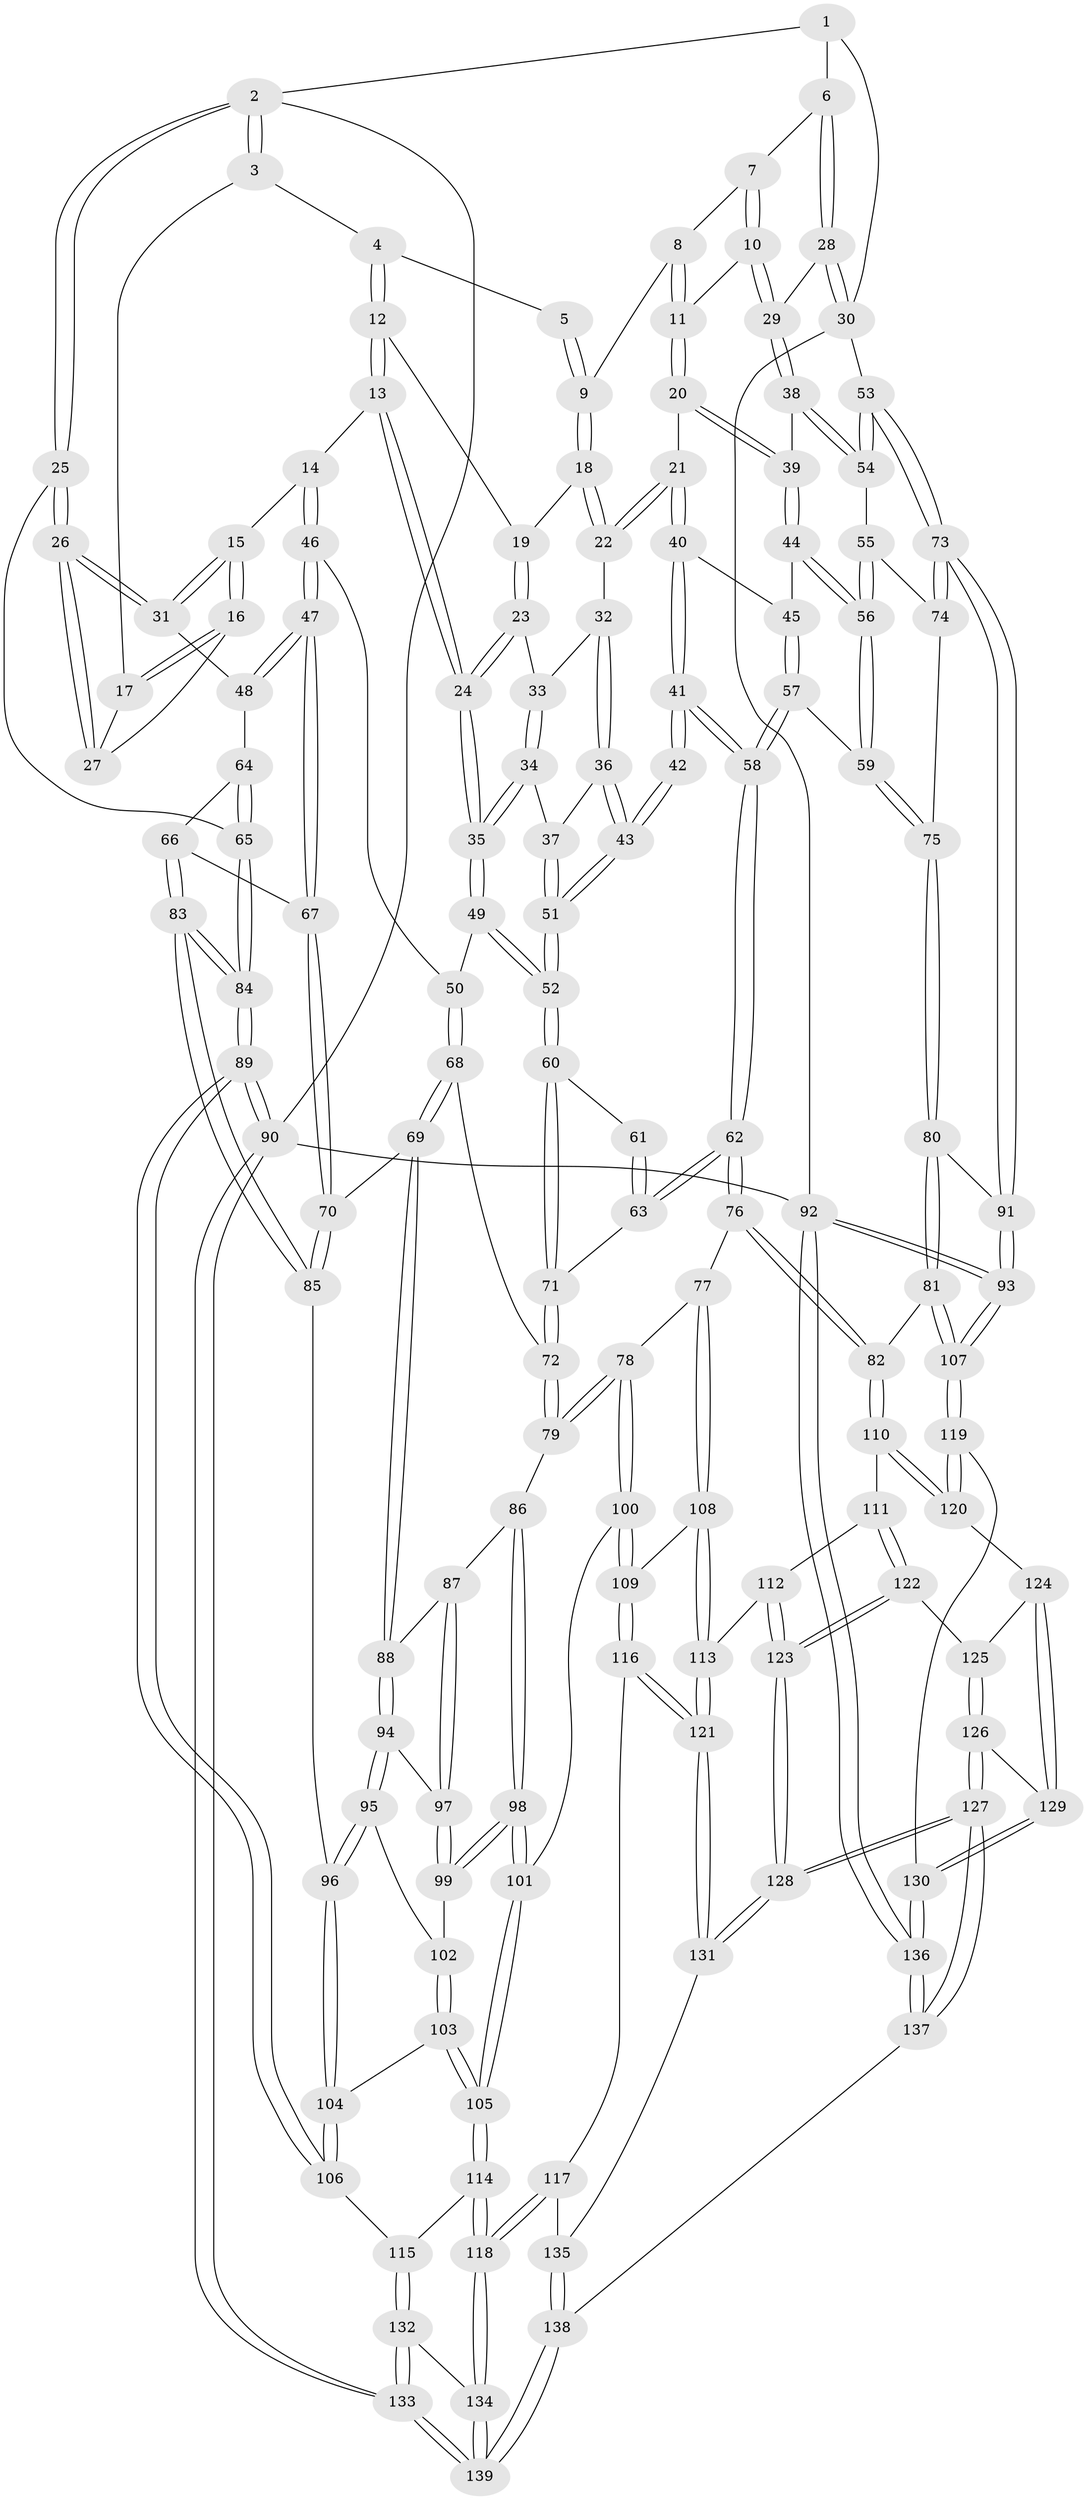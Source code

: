 // coarse degree distribution, {5: 0.42028985507246375, 3: 0.08695652173913043, 4: 0.2898550724637681, 2: 0.043478260869565216, 7: 0.043478260869565216, 6: 0.08695652173913043, 8: 0.028985507246376812}
// Generated by graph-tools (version 1.1) at 2025/06/03/04/25 22:06:19]
// undirected, 139 vertices, 344 edges
graph export_dot {
graph [start="1"]
  node [color=gray90,style=filled];
  1 [pos="+0.9315883406484713+0"];
  2 [pos="+0+0"];
  3 [pos="+0.2574919155198966+0"];
  4 [pos="+0.2577600543385362+0"];
  5 [pos="+0.6143351303005556+0"];
  6 [pos="+0.883089851484853+0.016258662955135682"];
  7 [pos="+0.7922762242706589+0.06349787425822732"];
  8 [pos="+0.7754073928967552+0.05723062061390978"];
  9 [pos="+0.6169998783690859+0"];
  10 [pos="+0.7792544228494869+0.12182329633864188"];
  11 [pos="+0.6725807302479322+0.13174867788730676"];
  12 [pos="+0.27644450790445185+0"];
  13 [pos="+0.293163619162795+0.15889569335205025"];
  14 [pos="+0.2801248889157147+0.1667780298739152"];
  15 [pos="+0.20994714637474335+0.1572704741324028"];
  16 [pos="+0.19912176528429967+0.14449318336892497"];
  17 [pos="+0.1320662474491657+0.04027626932630776"];
  18 [pos="+0.6003448735123081+0.07277690425511951"];
  19 [pos="+0.434412031910242+0.07302366758810698"];
  20 [pos="+0.6594364902317577+0.13442297264785608"];
  21 [pos="+0.6355548242992382+0.13642355533513167"];
  22 [pos="+0.604313000151567+0.09706021419607912"];
  23 [pos="+0.4039597286948745+0.15175561670879026"];
  24 [pos="+0.35048208855938184+0.18516863821848525"];
  25 [pos="+0+0.217372224617295"];
  26 [pos="+0+0.20503251132202027"];
  27 [pos="+0.09525761620833187+0.08716003741025694"];
  28 [pos="+0.9203856740861774+0.158073453736522"];
  29 [pos="+0.8789914691236322+0.18999243043741676"];
  30 [pos="+1+0.19953582111969048"];
  31 [pos="+0+0.20900974765968122"];
  32 [pos="+0.5236189971827142+0.15354417539383353"];
  33 [pos="+0.5136199912498339+0.15384863371985932"];
  34 [pos="+0.4132417683536975+0.2333017214539501"];
  35 [pos="+0.36629761892667795+0.2139144024689228"];
  36 [pos="+0.4895017317498223+0.2457136897186569"];
  37 [pos="+0.4173396881528615+0.2352746881026682"];
  38 [pos="+0.8700662039877188+0.20492475193303317"];
  39 [pos="+0.8526844248223563+0.21371707849457186"];
  40 [pos="+0.654699518058337+0.24043762151099246"];
  41 [pos="+0.6164169284781683+0.2831073638429071"];
  42 [pos="+0.5843785201406431+0.2892747483417213"];
  43 [pos="+0.5053757757380553+0.2722040427031736"];
  44 [pos="+0.7873465838559371+0.25841255634846383"];
  45 [pos="+0.7172064005377566+0.27004263764866154"];
  46 [pos="+0.20520442225015179+0.3030088841058773"];
  47 [pos="+0.17057577029968893+0.3157365923447789"];
  48 [pos="+0.04615398338342015+0.24147318298783413"];
  49 [pos="+0.3566592035114913+0.30457130612608163"];
  50 [pos="+0.2927733013419162+0.3488243600556197"];
  51 [pos="+0.4535619916513416+0.3537075278742978"];
  52 [pos="+0.4464606914487236+0.375058945195113"];
  53 [pos="+1+0.32057303260275316"];
  54 [pos="+0.9141423460182806+0.3456774066705455"];
  55 [pos="+0.9103946490913701+0.3506006741918574"];
  56 [pos="+0.8415226663635255+0.4055648928271262"];
  57 [pos="+0.740986319691232+0.4054296123934825"];
  58 [pos="+0.6329326636741436+0.4732030288131847"];
  59 [pos="+0.8343491468965837+0.41740180684989003"];
  60 [pos="+0.45034650903680745+0.3910063259352049"];
  61 [pos="+0.5577032557479683+0.32489255830046554"];
  62 [pos="+0.6311055847483287+0.47612724750911684"];
  63 [pos="+0.5432385840494056+0.42544857952747256"];
  64 [pos="+0.07935586167407988+0.3866520221023955"];
  65 [pos="+0+0.2436446514662305"];
  66 [pos="+0.13959730375354118+0.4325387852483727"];
  67 [pos="+0.15248041450264077+0.42856550649750613"];
  68 [pos="+0.2978238443416224+0.3701077089237169"];
  69 [pos="+0.22139006592447644+0.4877611065614927"];
  70 [pos="+0.20954492203369468+0.48065541996813893"];
  71 [pos="+0.45053714546199725+0.39544314399114855"];
  72 [pos="+0.3980433503983546+0.4616801513570533"];
  73 [pos="+1+0.4821188256470144"];
  74 [pos="+0.9672166260767271+0.447358248449669"];
  75 [pos="+0.8573234028762815+0.4851596056937065"];
  76 [pos="+0.6273337497532735+0.6200685704822663"];
  77 [pos="+0.5732863075189215+0.6370694889917652"];
  78 [pos="+0.45789827242075987+0.5891932598116274"];
  79 [pos="+0.3832733858975083+0.527057187107534"];
  80 [pos="+0.8569278240804417+0.5523864593497302"];
  81 [pos="+0.7655032371674086+0.6763745986503951"];
  82 [pos="+0.7423272839919409+0.6755165900558515"];
  83 [pos="+0+0.5706217756419409"];
  84 [pos="+0+0.5729801891874512"];
  85 [pos="+0.03861823369187715+0.6071332827344867"];
  86 [pos="+0.3216950934489986+0.542904796142779"];
  87 [pos="+0.2509979907383729+0.51839377615846"];
  88 [pos="+0.2354014202699389+0.5058628993598905"];
  89 [pos="+0+0.7539782471242269"];
  90 [pos="+0+1"];
  91 [pos="+1+0.558473917979931"];
  92 [pos="+1+1"];
  93 [pos="+1+0.9577292203746962"];
  94 [pos="+0.10320000809561211+0.6156973820491808"];
  95 [pos="+0.08114426359326087+0.6170113897336295"];
  96 [pos="+0.056248554676656584+0.6136966729872542"];
  97 [pos="+0.18683909691300912+0.6351131571680806"];
  98 [pos="+0.2731937660145158+0.7101210431459899"];
  99 [pos="+0.2074624562565438+0.6623417047672134"];
  100 [pos="+0.3164763764251496+0.7482989387884343"];
  101 [pos="+0.28041511367955285+0.7355641100473066"];
  102 [pos="+0.1501126590875452+0.6984076478739668"];
  103 [pos="+0.14627412144441984+0.7553594447130232"];
  104 [pos="+0.12797035374636612+0.755859907434242"];
  105 [pos="+0.21944075003898+0.7832114014240656"];
  106 [pos="+0.03761429164205816+0.8040686517977277"];
  107 [pos="+0.9572177610096643+0.8350767914219575"];
  108 [pos="+0.529456554835769+0.7139854080262577"];
  109 [pos="+0.36256386785936734+0.7859090780651085"];
  110 [pos="+0.6834126072312772+0.8210272194448734"];
  111 [pos="+0.6718724964295186+0.8342741466965569"];
  112 [pos="+0.6717499945129799+0.8343322528238991"];
  113 [pos="+0.5322362782031025+0.8564460855079391"];
  114 [pos="+0.1982494232133224+0.8720568379840156"];
  115 [pos="+0.13336101383734514+0.8923856987525333"];
  116 [pos="+0.37951428619068533+0.8675465807299311"];
  117 [pos="+0.3681774137272502+0.886757404156767"];
  118 [pos="+0.2771128626164479+0.9486171542313665"];
  119 [pos="+0.7912643560286361+0.924045010726257"];
  120 [pos="+0.7327262958148344+0.8916408498095438"];
  121 [pos="+0.5200872225984324+0.8857018266550463"];
  122 [pos="+0.6763768698764469+0.8948294342768247"];
  123 [pos="+0.5871623153357335+0.952479797397564"];
  124 [pos="+0.7051298173222791+0.9131607741499229"];
  125 [pos="+0.6778288583705252+0.8981709147011621"];
  126 [pos="+0.672053053740986+0.9461534458271412"];
  127 [pos="+0.592251382500202+1"];
  128 [pos="+0.568792251561361+0.9725370743181012"];
  129 [pos="+0.7088768644881355+0.9358281781162289"];
  130 [pos="+0.7619953674650624+0.9607598580084743"];
  131 [pos="+0.535093942570592+0.9277277956438041"];
  132 [pos="+0.09533847802225419+0.9665938682961925"];
  133 [pos="+0+1"];
  134 [pos="+0.27560977118293906+0.9657181603860213"];
  135 [pos="+0.41970232083259523+0.9815874301212104"];
  136 [pos="+0.6735025978798023+1"];
  137 [pos="+0.6197595366102647+1"];
  138 [pos="+0.38258490866604206+1"];
  139 [pos="+0.26789112367813883+1"];
  1 -- 2;
  1 -- 6;
  1 -- 30;
  2 -- 3;
  2 -- 3;
  2 -- 25;
  2 -- 25;
  2 -- 90;
  3 -- 4;
  3 -- 17;
  4 -- 5;
  4 -- 12;
  4 -- 12;
  5 -- 9;
  5 -- 9;
  6 -- 7;
  6 -- 28;
  6 -- 28;
  7 -- 8;
  7 -- 10;
  7 -- 10;
  8 -- 9;
  8 -- 11;
  8 -- 11;
  9 -- 18;
  9 -- 18;
  10 -- 11;
  10 -- 29;
  10 -- 29;
  11 -- 20;
  11 -- 20;
  12 -- 13;
  12 -- 13;
  12 -- 19;
  13 -- 14;
  13 -- 24;
  13 -- 24;
  14 -- 15;
  14 -- 46;
  14 -- 46;
  15 -- 16;
  15 -- 16;
  15 -- 31;
  15 -- 31;
  16 -- 17;
  16 -- 17;
  16 -- 27;
  17 -- 27;
  18 -- 19;
  18 -- 22;
  18 -- 22;
  19 -- 23;
  19 -- 23;
  20 -- 21;
  20 -- 39;
  20 -- 39;
  21 -- 22;
  21 -- 22;
  21 -- 40;
  21 -- 40;
  22 -- 32;
  23 -- 24;
  23 -- 24;
  23 -- 33;
  24 -- 35;
  24 -- 35;
  25 -- 26;
  25 -- 26;
  25 -- 65;
  26 -- 27;
  26 -- 27;
  26 -- 31;
  26 -- 31;
  28 -- 29;
  28 -- 30;
  28 -- 30;
  29 -- 38;
  29 -- 38;
  30 -- 53;
  30 -- 92;
  31 -- 48;
  32 -- 33;
  32 -- 36;
  32 -- 36;
  33 -- 34;
  33 -- 34;
  34 -- 35;
  34 -- 35;
  34 -- 37;
  35 -- 49;
  35 -- 49;
  36 -- 37;
  36 -- 43;
  36 -- 43;
  37 -- 51;
  37 -- 51;
  38 -- 39;
  38 -- 54;
  38 -- 54;
  39 -- 44;
  39 -- 44;
  40 -- 41;
  40 -- 41;
  40 -- 45;
  41 -- 42;
  41 -- 42;
  41 -- 58;
  41 -- 58;
  42 -- 43;
  42 -- 43;
  43 -- 51;
  43 -- 51;
  44 -- 45;
  44 -- 56;
  44 -- 56;
  45 -- 57;
  45 -- 57;
  46 -- 47;
  46 -- 47;
  46 -- 50;
  47 -- 48;
  47 -- 48;
  47 -- 67;
  47 -- 67;
  48 -- 64;
  49 -- 50;
  49 -- 52;
  49 -- 52;
  50 -- 68;
  50 -- 68;
  51 -- 52;
  51 -- 52;
  52 -- 60;
  52 -- 60;
  53 -- 54;
  53 -- 54;
  53 -- 73;
  53 -- 73;
  54 -- 55;
  55 -- 56;
  55 -- 56;
  55 -- 74;
  56 -- 59;
  56 -- 59;
  57 -- 58;
  57 -- 58;
  57 -- 59;
  58 -- 62;
  58 -- 62;
  59 -- 75;
  59 -- 75;
  60 -- 61;
  60 -- 71;
  60 -- 71;
  61 -- 63;
  61 -- 63;
  62 -- 63;
  62 -- 63;
  62 -- 76;
  62 -- 76;
  63 -- 71;
  64 -- 65;
  64 -- 65;
  64 -- 66;
  65 -- 84;
  65 -- 84;
  66 -- 67;
  66 -- 83;
  66 -- 83;
  67 -- 70;
  67 -- 70;
  68 -- 69;
  68 -- 69;
  68 -- 72;
  69 -- 70;
  69 -- 88;
  69 -- 88;
  70 -- 85;
  70 -- 85;
  71 -- 72;
  71 -- 72;
  72 -- 79;
  72 -- 79;
  73 -- 74;
  73 -- 74;
  73 -- 91;
  73 -- 91;
  74 -- 75;
  75 -- 80;
  75 -- 80;
  76 -- 77;
  76 -- 82;
  76 -- 82;
  77 -- 78;
  77 -- 108;
  77 -- 108;
  78 -- 79;
  78 -- 79;
  78 -- 100;
  78 -- 100;
  79 -- 86;
  80 -- 81;
  80 -- 81;
  80 -- 91;
  81 -- 82;
  81 -- 107;
  81 -- 107;
  82 -- 110;
  82 -- 110;
  83 -- 84;
  83 -- 84;
  83 -- 85;
  83 -- 85;
  84 -- 89;
  84 -- 89;
  85 -- 96;
  86 -- 87;
  86 -- 98;
  86 -- 98;
  87 -- 88;
  87 -- 97;
  87 -- 97;
  88 -- 94;
  88 -- 94;
  89 -- 90;
  89 -- 90;
  89 -- 106;
  89 -- 106;
  90 -- 133;
  90 -- 133;
  90 -- 92;
  91 -- 93;
  91 -- 93;
  92 -- 93;
  92 -- 93;
  92 -- 136;
  92 -- 136;
  93 -- 107;
  93 -- 107;
  94 -- 95;
  94 -- 95;
  94 -- 97;
  95 -- 96;
  95 -- 96;
  95 -- 102;
  96 -- 104;
  96 -- 104;
  97 -- 99;
  97 -- 99;
  98 -- 99;
  98 -- 99;
  98 -- 101;
  98 -- 101;
  99 -- 102;
  100 -- 101;
  100 -- 109;
  100 -- 109;
  101 -- 105;
  101 -- 105;
  102 -- 103;
  102 -- 103;
  103 -- 104;
  103 -- 105;
  103 -- 105;
  104 -- 106;
  104 -- 106;
  105 -- 114;
  105 -- 114;
  106 -- 115;
  107 -- 119;
  107 -- 119;
  108 -- 109;
  108 -- 113;
  108 -- 113;
  109 -- 116;
  109 -- 116;
  110 -- 111;
  110 -- 120;
  110 -- 120;
  111 -- 112;
  111 -- 122;
  111 -- 122;
  112 -- 113;
  112 -- 123;
  112 -- 123;
  113 -- 121;
  113 -- 121;
  114 -- 115;
  114 -- 118;
  114 -- 118;
  115 -- 132;
  115 -- 132;
  116 -- 117;
  116 -- 121;
  116 -- 121;
  117 -- 118;
  117 -- 118;
  117 -- 135;
  118 -- 134;
  118 -- 134;
  119 -- 120;
  119 -- 120;
  119 -- 130;
  120 -- 124;
  121 -- 131;
  121 -- 131;
  122 -- 123;
  122 -- 123;
  122 -- 125;
  123 -- 128;
  123 -- 128;
  124 -- 125;
  124 -- 129;
  124 -- 129;
  125 -- 126;
  125 -- 126;
  126 -- 127;
  126 -- 127;
  126 -- 129;
  127 -- 128;
  127 -- 128;
  127 -- 137;
  127 -- 137;
  128 -- 131;
  128 -- 131;
  129 -- 130;
  129 -- 130;
  130 -- 136;
  130 -- 136;
  131 -- 135;
  132 -- 133;
  132 -- 133;
  132 -- 134;
  133 -- 139;
  133 -- 139;
  134 -- 139;
  134 -- 139;
  135 -- 138;
  135 -- 138;
  136 -- 137;
  136 -- 137;
  137 -- 138;
  138 -- 139;
  138 -- 139;
}
